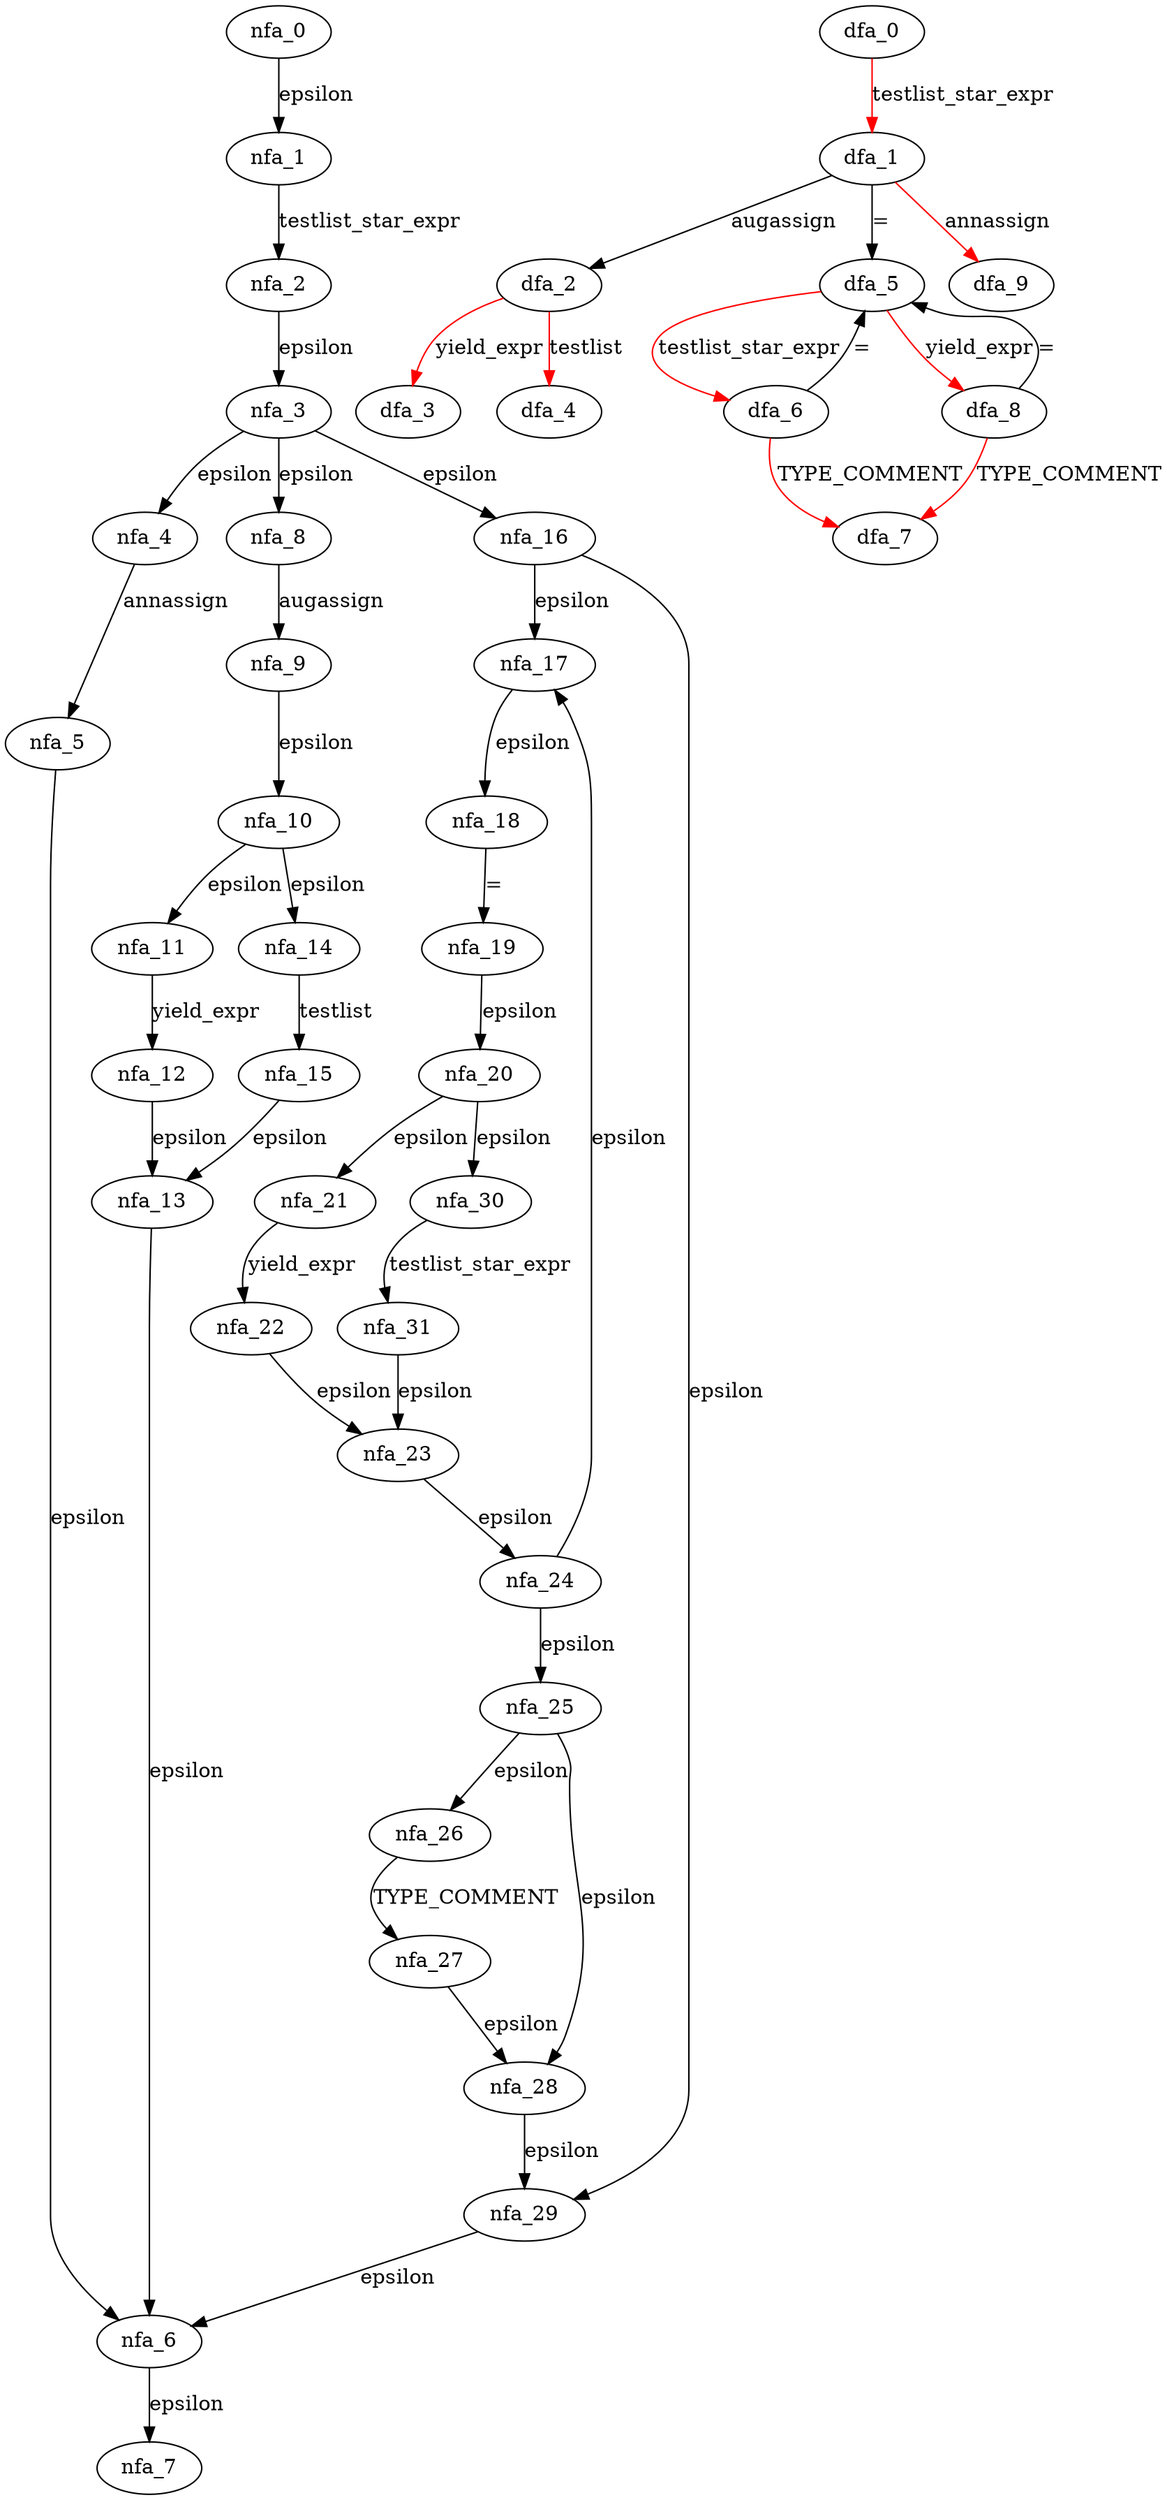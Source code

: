 digraph expr_stmt {
 subgraph expr_stmt_nfa {
  nfa_0->nfa_1[label=epsilon]
  nfa_1->nfa_2[label=testlist_star_expr]
  nfa_2->nfa_3[label=epsilon]
  nfa_3->nfa_4[label=epsilon]
  nfa_4->nfa_5[label=annassign]
  nfa_5->nfa_6[label=epsilon]
  nfa_6->nfa_7[label=epsilon]
  nfa_3->nfa_8[label=epsilon]
  nfa_8->nfa_9[label=augassign]
  nfa_9->nfa_10[label=epsilon]
  nfa_10->nfa_11[label=epsilon]
  nfa_11->nfa_12[label=yield_expr]
  nfa_12->nfa_13[label=epsilon]
  nfa_13->nfa_6[label=epsilon]
  nfa_10->nfa_14[label=epsilon]
  nfa_14->nfa_15[label=testlist]
  nfa_15->nfa_13[label=epsilon]
  nfa_3->nfa_16[label=epsilon]
  nfa_16->nfa_17[label=epsilon]
  nfa_17->nfa_18[label=epsilon]
  nfa_18->nfa_19[label="="]
  nfa_19->nfa_20[label=epsilon]
  nfa_20->nfa_21[label=epsilon]
  nfa_21->nfa_22[label=yield_expr]
  nfa_22->nfa_23[label=epsilon]
  nfa_23->nfa_24[label=epsilon]
  nfa_24->nfa_17[label=epsilon]
  nfa_24->nfa_25[label=epsilon]
  nfa_25->nfa_26[label=epsilon]
  nfa_26->nfa_27[label=TYPE_COMMENT]
  nfa_27->nfa_28[label=epsilon]
  nfa_28->nfa_29[label=epsilon]
  nfa_29->nfa_6[label=epsilon]
  nfa_25->nfa_28[label=epsilon]
  nfa_20->nfa_30[label=epsilon]
  nfa_30->nfa_31[label=testlist_star_expr]
  nfa_31->nfa_23[label=epsilon]
  nfa_16->nfa_29[label=epsilon]
  }
 subgraph expr_stmt_dfa {
  dfa_0->dfa_1[label=testlist_star_expr,color=red]
  dfa_1->dfa_2[label=augassign]
  dfa_2->dfa_3[label=yield_expr,color=red]
  dfa_2->dfa_4[label=testlist,color=red]
  dfa_1->dfa_5[label="="]
  dfa_5->dfa_6[label=testlist_star_expr,color=red]
  dfa_6->dfa_5[label="="]
  dfa_6->dfa_7[label=TYPE_COMMENT,color=red]
  dfa_5->dfa_8[label=yield_expr,color=red]
  dfa_8->dfa_5[label="="]
  dfa_8->dfa_7[label=TYPE_COMMENT,color=red]
  dfa_1->dfa_9[label=annassign,color=red]
  }
}
